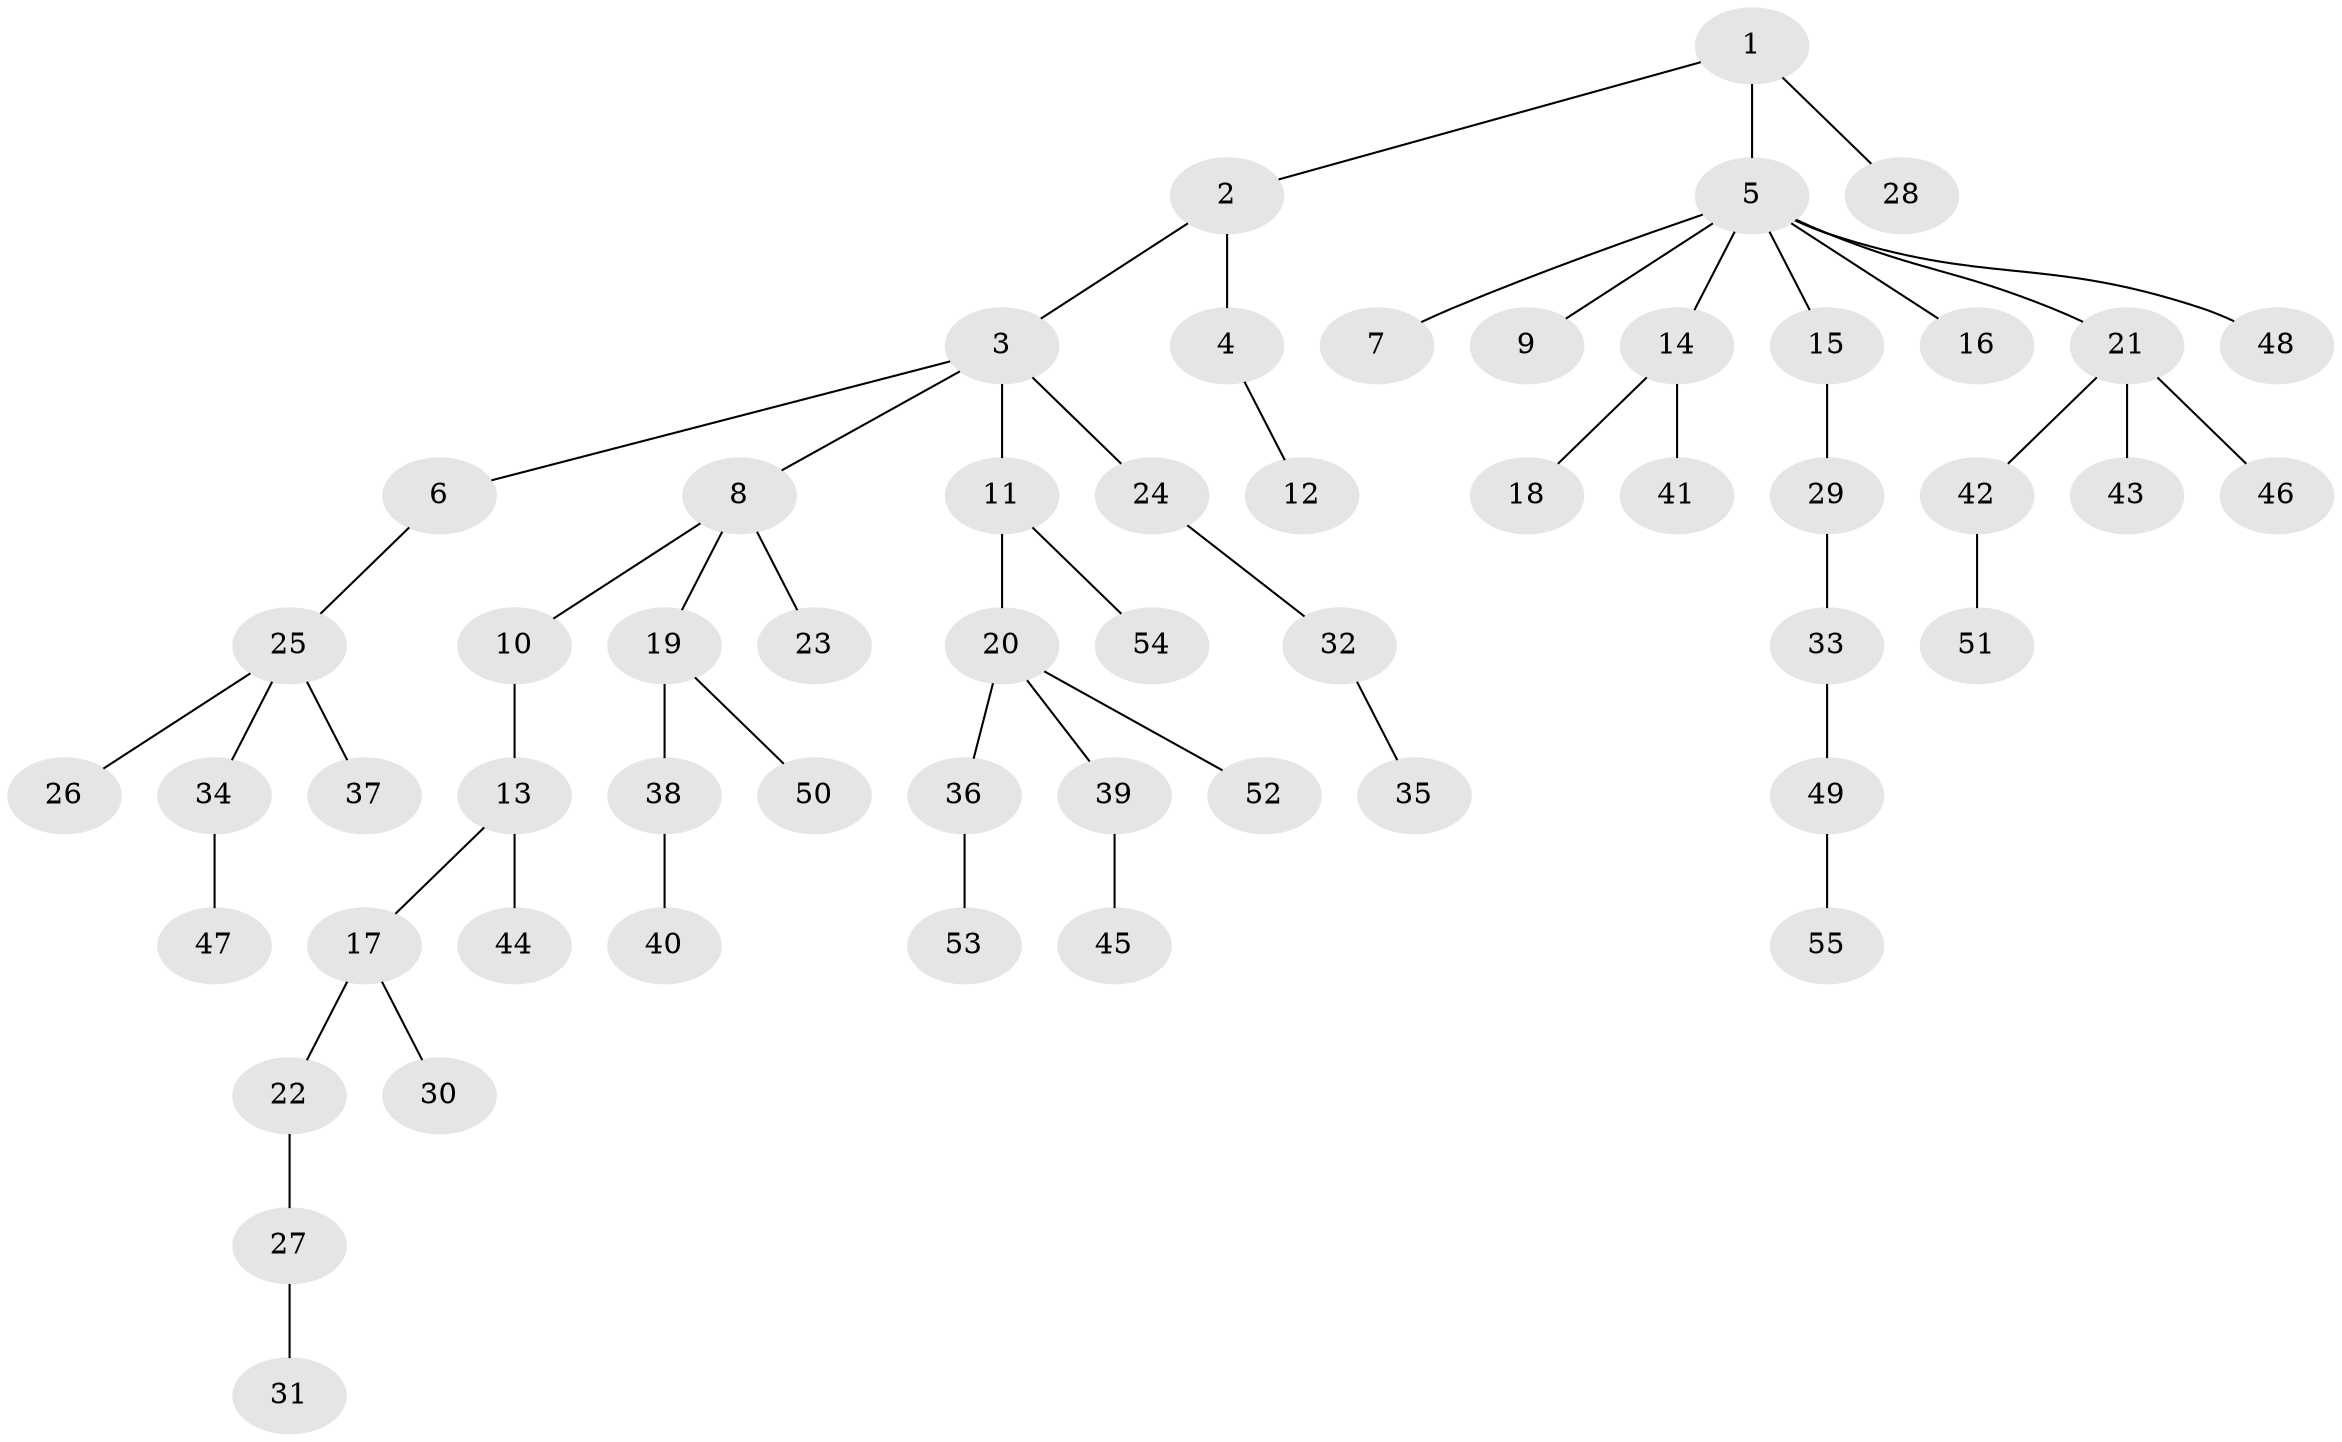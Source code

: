 // coarse degree distribution, {4: 0.07407407407407407, 1: 0.5925925925925926, 2: 0.2962962962962963, 12: 0.037037037037037035}
// Generated by graph-tools (version 1.1) at 2025/56/03/04/25 21:56:18]
// undirected, 55 vertices, 54 edges
graph export_dot {
graph [start="1"]
  node [color=gray90,style=filled];
  1;
  2;
  3;
  4;
  5;
  6;
  7;
  8;
  9;
  10;
  11;
  12;
  13;
  14;
  15;
  16;
  17;
  18;
  19;
  20;
  21;
  22;
  23;
  24;
  25;
  26;
  27;
  28;
  29;
  30;
  31;
  32;
  33;
  34;
  35;
  36;
  37;
  38;
  39;
  40;
  41;
  42;
  43;
  44;
  45;
  46;
  47;
  48;
  49;
  50;
  51;
  52;
  53;
  54;
  55;
  1 -- 2;
  1 -- 5;
  1 -- 28;
  2 -- 3;
  2 -- 4;
  3 -- 6;
  3 -- 8;
  3 -- 11;
  3 -- 24;
  4 -- 12;
  5 -- 7;
  5 -- 9;
  5 -- 14;
  5 -- 15;
  5 -- 16;
  5 -- 21;
  5 -- 48;
  6 -- 25;
  8 -- 10;
  8 -- 19;
  8 -- 23;
  10 -- 13;
  11 -- 20;
  11 -- 54;
  13 -- 17;
  13 -- 44;
  14 -- 18;
  14 -- 41;
  15 -- 29;
  17 -- 22;
  17 -- 30;
  19 -- 38;
  19 -- 50;
  20 -- 36;
  20 -- 39;
  20 -- 52;
  21 -- 42;
  21 -- 43;
  21 -- 46;
  22 -- 27;
  24 -- 32;
  25 -- 26;
  25 -- 34;
  25 -- 37;
  27 -- 31;
  29 -- 33;
  32 -- 35;
  33 -- 49;
  34 -- 47;
  36 -- 53;
  38 -- 40;
  39 -- 45;
  42 -- 51;
  49 -- 55;
}
